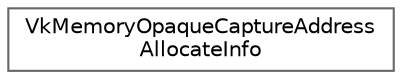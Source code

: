 digraph "类继承关系图"
{
 // LATEX_PDF_SIZE
  bgcolor="transparent";
  edge [fontname=Helvetica,fontsize=10,labelfontname=Helvetica,labelfontsize=10];
  node [fontname=Helvetica,fontsize=10,shape=box,height=0.2,width=0.4];
  rankdir="LR";
  Node0 [id="Node000000",label="VkMemoryOpaqueCaptureAddress\lAllocateInfo",height=0.2,width=0.4,color="grey40", fillcolor="white", style="filled",URL="$struct_vk_memory_opaque_capture_address_allocate_info.html",tooltip=" "];
}
